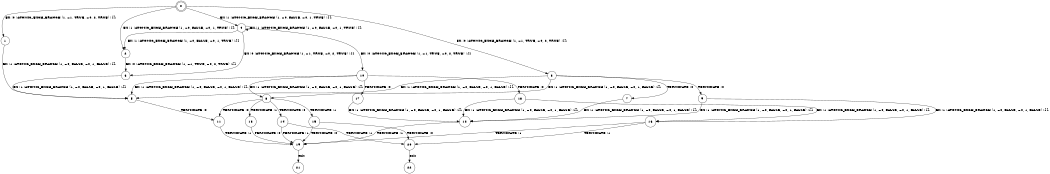 digraph BCG {
size = "7, 10.5";
center = TRUE;
node [shape = circle];
0 [peripheries = 2];
0 -> 1 [label = "EX !0 !ATOMIC_EXCH_BRANCH (1, +1, TRUE, +0, 2, TRUE) !{}"];
0 -> 2 [label = "EX !1 !ATOMIC_EXCH_BRANCH (1, +0, FALSE, +0, 1, TRUE) !{}"];
0 -> 3 [label = "EX !0 !ATOMIC_EXCH_BRANCH (1, +1, TRUE, +0, 2, TRUE) !{}"];
0 -> 4 [label = "EX !1 !ATOMIC_EXCH_BRANCH (1, +0, FALSE, +0, 1, TRUE) !{}"];
1 -> 5 [label = "EX !1 !ATOMIC_EXCH_BRANCH (1, +0, FALSE, +0, 1, FALSE) !{}"];
2 -> 6 [label = "EX !0 !ATOMIC_EXCH_BRANCH (1, +1, TRUE, +0, 2, TRUE) !{}"];
3 -> 5 [label = "EX !1 !ATOMIC_EXCH_BRANCH (1, +0, FALSE, +0, 1, FALSE) !{}"];
3 -> 7 [label = "TERMINATE !0"];
3 -> 8 [label = "EX !1 !ATOMIC_EXCH_BRANCH (1, +0, FALSE, +0, 1, FALSE) !{}"];
3 -> 9 [label = "TERMINATE !0"];
4 -> 2 [label = "EX !1 !ATOMIC_EXCH_BRANCH (1, +0, FALSE, +0, 1, TRUE) !{}"];
4 -> 6 [label = "EX !0 !ATOMIC_EXCH_BRANCH (1, +1, TRUE, +0, 2, TRUE) !{}"];
4 -> 4 [label = "EX !1 !ATOMIC_EXCH_BRANCH (1, +0, FALSE, +0, 1, TRUE) !{}"];
4 -> 10 [label = "EX !0 !ATOMIC_EXCH_BRANCH (1, +1, TRUE, +0, 2, TRUE) !{}"];
5 -> 11 [label = "TERMINATE !0"];
6 -> 5 [label = "EX !1 !ATOMIC_EXCH_BRANCH (1, +0, FALSE, +0, 1, FALSE) !{}"];
7 -> 12 [label = "EX !1 !ATOMIC_EXCH_BRANCH (1, +0, FALSE, +0, 1, FALSE) !{}"];
8 -> 11 [label = "TERMINATE !0"];
8 -> 13 [label = "TERMINATE !1"];
8 -> 14 [label = "TERMINATE !0"];
8 -> 15 [label = "TERMINATE !1"];
9 -> 12 [label = "EX !1 !ATOMIC_EXCH_BRANCH (1, +0, FALSE, +0, 1, FALSE) !{}"];
9 -> 16 [label = "EX !1 !ATOMIC_EXCH_BRANCH (1, +0, FALSE, +0, 1, FALSE) !{}"];
10 -> 5 [label = "EX !1 !ATOMIC_EXCH_BRANCH (1, +0, FALSE, +0, 1, FALSE) !{}"];
10 -> 17 [label = "TERMINATE !0"];
10 -> 8 [label = "EX !1 !ATOMIC_EXCH_BRANCH (1, +0, FALSE, +0, 1, FALSE) !{}"];
10 -> 18 [label = "TERMINATE !0"];
11 -> 19 [label = "TERMINATE !1"];
12 -> 19 [label = "TERMINATE !1"];
13 -> 19 [label = "TERMINATE !0"];
14 -> 19 [label = "TERMINATE !1"];
14 -> 20 [label = "TERMINATE !1"];
15 -> 19 [label = "TERMINATE !0"];
15 -> 20 [label = "TERMINATE !0"];
16 -> 19 [label = "TERMINATE !1"];
16 -> 20 [label = "TERMINATE !1"];
17 -> 12 [label = "EX !1 !ATOMIC_EXCH_BRANCH (1, +0, FALSE, +0, 1, FALSE) !{}"];
18 -> 12 [label = "EX !1 !ATOMIC_EXCH_BRANCH (1, +0, FALSE, +0, 1, FALSE) !{}"];
18 -> 16 [label = "EX !1 !ATOMIC_EXCH_BRANCH (1, +0, FALSE, +0, 1, FALSE) !{}"];
19 -> 21 [label = "exit"];
20 -> 22 [label = "exit"];
}
